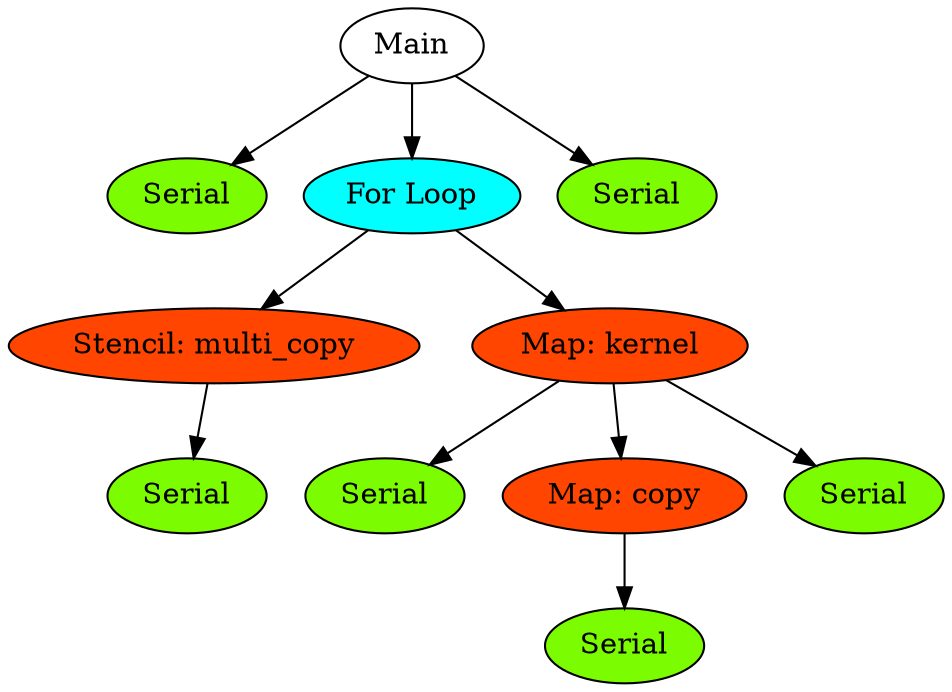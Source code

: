 // Abstract Pattern Tree
digraph {
	ZAYAXReOtN8jN8hrKggl [label=Main]
	SemfyrD3iK3GjHRYoFJV [label=Serial fillcolor=lawngreen style=filled]
	G1paDZ4C02GoMrVIk1ZA [label="For Loop" fillcolor=cyan style=filled]
	"1cEYJT6QEqBOSffXQvia" [label="Stencil: multi_copy" fillcolor=orangered style=filled]
	b79eHFkFfSI5jQgo3jTJ [label=Serial fillcolor=lawngreen style=filled]
	LPR39pmP5XC6bqM4Q0ef [label="Map: kernel" fillcolor=orangered style=filled]
	"49CUL0EGQ1f3pczn1pCg" [label=Serial fillcolor=lawngreen style=filled]
	"8aVORHdNA8vH6gWkxLzI" [label="Map: copy" fillcolor=orangered style=filled]
	SfGfOTnaL9yONo4cvTpj [label=Serial fillcolor=lawngreen style=filled]
	jH1XOU2poKBIIcPiXHla [label=Serial fillcolor=lawngreen style=filled]
	cJi6cgFYKbz4VOAACrld [label=Serial fillcolor=lawngreen style=filled]
	ZAYAXReOtN8jN8hrKggl -> SemfyrD3iK3GjHRYoFJV
	ZAYAXReOtN8jN8hrKggl -> G1paDZ4C02GoMrVIk1ZA
	G1paDZ4C02GoMrVIk1ZA -> "1cEYJT6QEqBOSffXQvia"
	"1cEYJT6QEqBOSffXQvia" -> b79eHFkFfSI5jQgo3jTJ
	G1paDZ4C02GoMrVIk1ZA -> LPR39pmP5XC6bqM4Q0ef
	LPR39pmP5XC6bqM4Q0ef -> "49CUL0EGQ1f3pczn1pCg"
	LPR39pmP5XC6bqM4Q0ef -> "8aVORHdNA8vH6gWkxLzI"
	"8aVORHdNA8vH6gWkxLzI" -> SfGfOTnaL9yONo4cvTpj
	LPR39pmP5XC6bqM4Q0ef -> jH1XOU2poKBIIcPiXHla
	ZAYAXReOtN8jN8hrKggl -> cJi6cgFYKbz4VOAACrld
}
